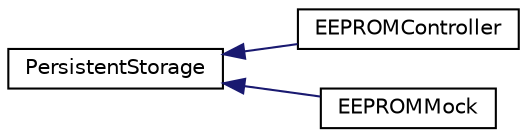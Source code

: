 digraph "Graphical Class Hierarchy"
{
  edge [fontname="Helvetica",fontsize="10",labelfontname="Helvetica",labelfontsize="10"];
  node [fontname="Helvetica",fontsize="10",shape=record];
  rankdir="LR";
  Node0 [label="PersistentStorage",height=0.2,width=0.4,color="black", fillcolor="white", style="filled",URL="$classPersistentStorage.html"];
  Node0 -> Node1 [dir="back",color="midnightblue",fontsize="10",style="solid",fontname="Helvetica"];
  Node1 [label="EEPROMController",height=0.2,width=0.4,color="black", fillcolor="white", style="filled",URL="$classEEPROMController.html"];
  Node0 -> Node2 [dir="back",color="midnightblue",fontsize="10",style="solid",fontname="Helvetica"];
  Node2 [label="EEPROMMock",height=0.2,width=0.4,color="black", fillcolor="white", style="filled",URL="$classEEPROMMock.html"];
}
